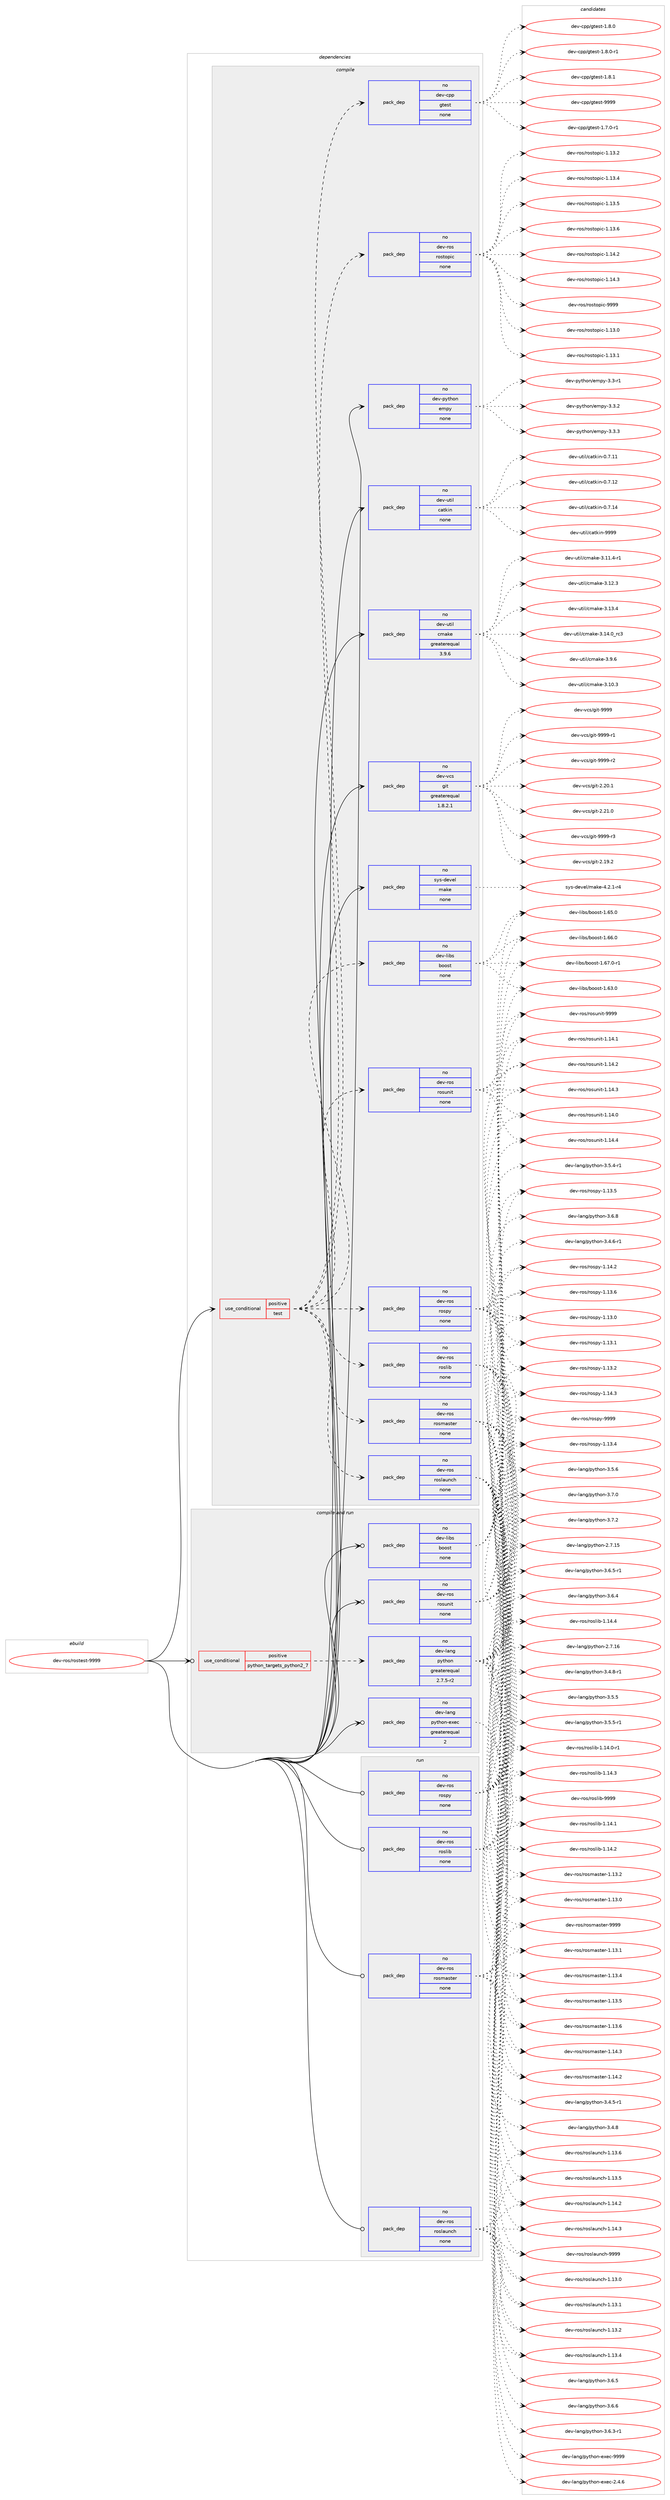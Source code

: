 digraph prolog {

# *************
# Graph options
# *************

newrank=true;
concentrate=true;
compound=true;
graph [rankdir=LR,fontname=Helvetica,fontsize=10,ranksep=1.5];#, ranksep=2.5, nodesep=0.2];
edge  [arrowhead=vee];
node  [fontname=Helvetica,fontsize=10];

# **********
# The ebuild
# **********

subgraph cluster_leftcol {
color=gray;
rank=same;
label=<<i>ebuild</i>>;
id [label="dev-ros/rostest-9999", color=red, width=4, href="../dev-ros/rostest-9999.svg"];
}

# ****************
# The dependencies
# ****************

subgraph cluster_midcol {
color=gray;
label=<<i>dependencies</i>>;
subgraph cluster_compile {
fillcolor="#eeeeee";
style=filled;
label=<<i>compile</i>>;
subgraph cond390385 {
dependency1468389 [label=<<TABLE BORDER="0" CELLBORDER="1" CELLSPACING="0" CELLPADDING="4"><TR><TD ROWSPAN="3" CELLPADDING="10">use_conditional</TD></TR><TR><TD>positive</TD></TR><TR><TD>test</TD></TR></TABLE>>, shape=none, color=red];
subgraph pack1054614 {
dependency1468390 [label=<<TABLE BORDER="0" CELLBORDER="1" CELLSPACING="0" CELLPADDING="4" WIDTH="220"><TR><TD ROWSPAN="6" CELLPADDING="30">pack_dep</TD></TR><TR><TD WIDTH="110">no</TD></TR><TR><TD>dev-ros</TD></TR><TR><TD>rosunit</TD></TR><TR><TD>none</TD></TR><TR><TD></TD></TR></TABLE>>, shape=none, color=blue];
}
dependency1468389:e -> dependency1468390:w [weight=20,style="dashed",arrowhead="vee"];
subgraph pack1054615 {
dependency1468391 [label=<<TABLE BORDER="0" CELLBORDER="1" CELLSPACING="0" CELLPADDING="4" WIDTH="220"><TR><TD ROWSPAN="6" CELLPADDING="30">pack_dep</TD></TR><TR><TD WIDTH="110">no</TD></TR><TR><TD>dev-libs</TD></TR><TR><TD>boost</TD></TR><TR><TD>none</TD></TR><TR><TD></TD></TR></TABLE>>, shape=none, color=blue];
}
dependency1468389:e -> dependency1468391:w [weight=20,style="dashed",arrowhead="vee"];
subgraph pack1054616 {
dependency1468392 [label=<<TABLE BORDER="0" CELLBORDER="1" CELLSPACING="0" CELLPADDING="4" WIDTH="220"><TR><TD ROWSPAN="6" CELLPADDING="30">pack_dep</TD></TR><TR><TD WIDTH="110">no</TD></TR><TR><TD>dev-ros</TD></TR><TR><TD>roslib</TD></TR><TR><TD>none</TD></TR><TR><TD></TD></TR></TABLE>>, shape=none, color=blue];
}
dependency1468389:e -> dependency1468392:w [weight=20,style="dashed",arrowhead="vee"];
subgraph pack1054617 {
dependency1468393 [label=<<TABLE BORDER="0" CELLBORDER="1" CELLSPACING="0" CELLPADDING="4" WIDTH="220"><TR><TD ROWSPAN="6" CELLPADDING="30">pack_dep</TD></TR><TR><TD WIDTH="110">no</TD></TR><TR><TD>dev-ros</TD></TR><TR><TD>rospy</TD></TR><TR><TD>none</TD></TR><TR><TD></TD></TR></TABLE>>, shape=none, color=blue];
}
dependency1468389:e -> dependency1468393:w [weight=20,style="dashed",arrowhead="vee"];
subgraph pack1054618 {
dependency1468394 [label=<<TABLE BORDER="0" CELLBORDER="1" CELLSPACING="0" CELLPADDING="4" WIDTH="220"><TR><TD ROWSPAN="6" CELLPADDING="30">pack_dep</TD></TR><TR><TD WIDTH="110">no</TD></TR><TR><TD>dev-ros</TD></TR><TR><TD>roslaunch</TD></TR><TR><TD>none</TD></TR><TR><TD></TD></TR></TABLE>>, shape=none, color=blue];
}
dependency1468389:e -> dependency1468394:w [weight=20,style="dashed",arrowhead="vee"];
subgraph pack1054619 {
dependency1468395 [label=<<TABLE BORDER="0" CELLBORDER="1" CELLSPACING="0" CELLPADDING="4" WIDTH="220"><TR><TD ROWSPAN="6" CELLPADDING="30">pack_dep</TD></TR><TR><TD WIDTH="110">no</TD></TR><TR><TD>dev-ros</TD></TR><TR><TD>rosmaster</TD></TR><TR><TD>none</TD></TR><TR><TD></TD></TR></TABLE>>, shape=none, color=blue];
}
dependency1468389:e -> dependency1468395:w [weight=20,style="dashed",arrowhead="vee"];
subgraph pack1054620 {
dependency1468396 [label=<<TABLE BORDER="0" CELLBORDER="1" CELLSPACING="0" CELLPADDING="4" WIDTH="220"><TR><TD ROWSPAN="6" CELLPADDING="30">pack_dep</TD></TR><TR><TD WIDTH="110">no</TD></TR><TR><TD>dev-cpp</TD></TR><TR><TD>gtest</TD></TR><TR><TD>none</TD></TR><TR><TD></TD></TR></TABLE>>, shape=none, color=blue];
}
dependency1468389:e -> dependency1468396:w [weight=20,style="dashed",arrowhead="vee"];
subgraph pack1054621 {
dependency1468397 [label=<<TABLE BORDER="0" CELLBORDER="1" CELLSPACING="0" CELLPADDING="4" WIDTH="220"><TR><TD ROWSPAN="6" CELLPADDING="30">pack_dep</TD></TR><TR><TD WIDTH="110">no</TD></TR><TR><TD>dev-ros</TD></TR><TR><TD>rostopic</TD></TR><TR><TD>none</TD></TR><TR><TD></TD></TR></TABLE>>, shape=none, color=blue];
}
dependency1468389:e -> dependency1468397:w [weight=20,style="dashed",arrowhead="vee"];
}
id:e -> dependency1468389:w [weight=20,style="solid",arrowhead="vee"];
subgraph pack1054622 {
dependency1468398 [label=<<TABLE BORDER="0" CELLBORDER="1" CELLSPACING="0" CELLPADDING="4" WIDTH="220"><TR><TD ROWSPAN="6" CELLPADDING="30">pack_dep</TD></TR><TR><TD WIDTH="110">no</TD></TR><TR><TD>dev-python</TD></TR><TR><TD>empy</TD></TR><TR><TD>none</TD></TR><TR><TD></TD></TR></TABLE>>, shape=none, color=blue];
}
id:e -> dependency1468398:w [weight=20,style="solid",arrowhead="vee"];
subgraph pack1054623 {
dependency1468399 [label=<<TABLE BORDER="0" CELLBORDER="1" CELLSPACING="0" CELLPADDING="4" WIDTH="220"><TR><TD ROWSPAN="6" CELLPADDING="30">pack_dep</TD></TR><TR><TD WIDTH="110">no</TD></TR><TR><TD>dev-util</TD></TR><TR><TD>catkin</TD></TR><TR><TD>none</TD></TR><TR><TD></TD></TR></TABLE>>, shape=none, color=blue];
}
id:e -> dependency1468399:w [weight=20,style="solid",arrowhead="vee"];
subgraph pack1054624 {
dependency1468400 [label=<<TABLE BORDER="0" CELLBORDER="1" CELLSPACING="0" CELLPADDING="4" WIDTH="220"><TR><TD ROWSPAN="6" CELLPADDING="30">pack_dep</TD></TR><TR><TD WIDTH="110">no</TD></TR><TR><TD>dev-util</TD></TR><TR><TD>cmake</TD></TR><TR><TD>greaterequal</TD></TR><TR><TD>3.9.6</TD></TR></TABLE>>, shape=none, color=blue];
}
id:e -> dependency1468400:w [weight=20,style="solid",arrowhead="vee"];
subgraph pack1054625 {
dependency1468401 [label=<<TABLE BORDER="0" CELLBORDER="1" CELLSPACING="0" CELLPADDING="4" WIDTH="220"><TR><TD ROWSPAN="6" CELLPADDING="30">pack_dep</TD></TR><TR><TD WIDTH="110">no</TD></TR><TR><TD>dev-vcs</TD></TR><TR><TD>git</TD></TR><TR><TD>greaterequal</TD></TR><TR><TD>1.8.2.1</TD></TR></TABLE>>, shape=none, color=blue];
}
id:e -> dependency1468401:w [weight=20,style="solid",arrowhead="vee"];
subgraph pack1054626 {
dependency1468402 [label=<<TABLE BORDER="0" CELLBORDER="1" CELLSPACING="0" CELLPADDING="4" WIDTH="220"><TR><TD ROWSPAN="6" CELLPADDING="30">pack_dep</TD></TR><TR><TD WIDTH="110">no</TD></TR><TR><TD>sys-devel</TD></TR><TR><TD>make</TD></TR><TR><TD>none</TD></TR><TR><TD></TD></TR></TABLE>>, shape=none, color=blue];
}
id:e -> dependency1468402:w [weight=20,style="solid",arrowhead="vee"];
}
subgraph cluster_compileandrun {
fillcolor="#eeeeee";
style=filled;
label=<<i>compile and run</i>>;
subgraph cond390386 {
dependency1468403 [label=<<TABLE BORDER="0" CELLBORDER="1" CELLSPACING="0" CELLPADDING="4"><TR><TD ROWSPAN="3" CELLPADDING="10">use_conditional</TD></TR><TR><TD>positive</TD></TR><TR><TD>python_targets_python2_7</TD></TR></TABLE>>, shape=none, color=red];
subgraph pack1054627 {
dependency1468404 [label=<<TABLE BORDER="0" CELLBORDER="1" CELLSPACING="0" CELLPADDING="4" WIDTH="220"><TR><TD ROWSPAN="6" CELLPADDING="30">pack_dep</TD></TR><TR><TD WIDTH="110">no</TD></TR><TR><TD>dev-lang</TD></TR><TR><TD>python</TD></TR><TR><TD>greaterequal</TD></TR><TR><TD>2.7.5-r2</TD></TR></TABLE>>, shape=none, color=blue];
}
dependency1468403:e -> dependency1468404:w [weight=20,style="dashed",arrowhead="vee"];
}
id:e -> dependency1468403:w [weight=20,style="solid",arrowhead="odotvee"];
subgraph pack1054628 {
dependency1468405 [label=<<TABLE BORDER="0" CELLBORDER="1" CELLSPACING="0" CELLPADDING="4" WIDTH="220"><TR><TD ROWSPAN="6" CELLPADDING="30">pack_dep</TD></TR><TR><TD WIDTH="110">no</TD></TR><TR><TD>dev-lang</TD></TR><TR><TD>python-exec</TD></TR><TR><TD>greaterequal</TD></TR><TR><TD>2</TD></TR></TABLE>>, shape=none, color=blue];
}
id:e -> dependency1468405:w [weight=20,style="solid",arrowhead="odotvee"];
subgraph pack1054629 {
dependency1468406 [label=<<TABLE BORDER="0" CELLBORDER="1" CELLSPACING="0" CELLPADDING="4" WIDTH="220"><TR><TD ROWSPAN="6" CELLPADDING="30">pack_dep</TD></TR><TR><TD WIDTH="110">no</TD></TR><TR><TD>dev-libs</TD></TR><TR><TD>boost</TD></TR><TR><TD>none</TD></TR><TR><TD></TD></TR></TABLE>>, shape=none, color=blue];
}
id:e -> dependency1468406:w [weight=20,style="solid",arrowhead="odotvee"];
subgraph pack1054630 {
dependency1468407 [label=<<TABLE BORDER="0" CELLBORDER="1" CELLSPACING="0" CELLPADDING="4" WIDTH="220"><TR><TD ROWSPAN="6" CELLPADDING="30">pack_dep</TD></TR><TR><TD WIDTH="110">no</TD></TR><TR><TD>dev-ros</TD></TR><TR><TD>rosunit</TD></TR><TR><TD>none</TD></TR><TR><TD></TD></TR></TABLE>>, shape=none, color=blue];
}
id:e -> dependency1468407:w [weight=20,style="solid",arrowhead="odotvee"];
}
subgraph cluster_run {
fillcolor="#eeeeee";
style=filled;
label=<<i>run</i>>;
subgraph pack1054631 {
dependency1468408 [label=<<TABLE BORDER="0" CELLBORDER="1" CELLSPACING="0" CELLPADDING="4" WIDTH="220"><TR><TD ROWSPAN="6" CELLPADDING="30">pack_dep</TD></TR><TR><TD WIDTH="110">no</TD></TR><TR><TD>dev-ros</TD></TR><TR><TD>roslaunch</TD></TR><TR><TD>none</TD></TR><TR><TD></TD></TR></TABLE>>, shape=none, color=blue];
}
id:e -> dependency1468408:w [weight=20,style="solid",arrowhead="odot"];
subgraph pack1054632 {
dependency1468409 [label=<<TABLE BORDER="0" CELLBORDER="1" CELLSPACING="0" CELLPADDING="4" WIDTH="220"><TR><TD ROWSPAN="6" CELLPADDING="30">pack_dep</TD></TR><TR><TD WIDTH="110">no</TD></TR><TR><TD>dev-ros</TD></TR><TR><TD>roslib</TD></TR><TR><TD>none</TD></TR><TR><TD></TD></TR></TABLE>>, shape=none, color=blue];
}
id:e -> dependency1468409:w [weight=20,style="solid",arrowhead="odot"];
subgraph pack1054633 {
dependency1468410 [label=<<TABLE BORDER="0" CELLBORDER="1" CELLSPACING="0" CELLPADDING="4" WIDTH="220"><TR><TD ROWSPAN="6" CELLPADDING="30">pack_dep</TD></TR><TR><TD WIDTH="110">no</TD></TR><TR><TD>dev-ros</TD></TR><TR><TD>rosmaster</TD></TR><TR><TD>none</TD></TR><TR><TD></TD></TR></TABLE>>, shape=none, color=blue];
}
id:e -> dependency1468410:w [weight=20,style="solid",arrowhead="odot"];
subgraph pack1054634 {
dependency1468411 [label=<<TABLE BORDER="0" CELLBORDER="1" CELLSPACING="0" CELLPADDING="4" WIDTH="220"><TR><TD ROWSPAN="6" CELLPADDING="30">pack_dep</TD></TR><TR><TD WIDTH="110">no</TD></TR><TR><TD>dev-ros</TD></TR><TR><TD>rospy</TD></TR><TR><TD>none</TD></TR><TR><TD></TD></TR></TABLE>>, shape=none, color=blue];
}
id:e -> dependency1468411:w [weight=20,style="solid",arrowhead="odot"];
}
}

# **************
# The candidates
# **************

subgraph cluster_choices {
rank=same;
color=gray;
label=<<i>candidates</i>>;

subgraph choice1054614 {
color=black;
nodesep=1;
choice100101118451141111154711411111511711010511645494649524648 [label="dev-ros/rosunit-1.14.0", color=red, width=4,href="../dev-ros/rosunit-1.14.0.svg"];
choice100101118451141111154711411111511711010511645494649524649 [label="dev-ros/rosunit-1.14.1", color=red, width=4,href="../dev-ros/rosunit-1.14.1.svg"];
choice100101118451141111154711411111511711010511645494649524650 [label="dev-ros/rosunit-1.14.2", color=red, width=4,href="../dev-ros/rosunit-1.14.2.svg"];
choice100101118451141111154711411111511711010511645494649524651 [label="dev-ros/rosunit-1.14.3", color=red, width=4,href="../dev-ros/rosunit-1.14.3.svg"];
choice100101118451141111154711411111511711010511645494649524652 [label="dev-ros/rosunit-1.14.4", color=red, width=4,href="../dev-ros/rosunit-1.14.4.svg"];
choice10010111845114111115471141111151171101051164557575757 [label="dev-ros/rosunit-9999", color=red, width=4,href="../dev-ros/rosunit-9999.svg"];
dependency1468390:e -> choice100101118451141111154711411111511711010511645494649524648:w [style=dotted,weight="100"];
dependency1468390:e -> choice100101118451141111154711411111511711010511645494649524649:w [style=dotted,weight="100"];
dependency1468390:e -> choice100101118451141111154711411111511711010511645494649524650:w [style=dotted,weight="100"];
dependency1468390:e -> choice100101118451141111154711411111511711010511645494649524651:w [style=dotted,weight="100"];
dependency1468390:e -> choice100101118451141111154711411111511711010511645494649524652:w [style=dotted,weight="100"];
dependency1468390:e -> choice10010111845114111115471141111151171101051164557575757:w [style=dotted,weight="100"];
}
subgraph choice1054615 {
color=black;
nodesep=1;
choice1001011184510810598115479811111111511645494654514648 [label="dev-libs/boost-1.63.0", color=red, width=4,href="../dev-libs/boost-1.63.0.svg"];
choice1001011184510810598115479811111111511645494654534648 [label="dev-libs/boost-1.65.0", color=red, width=4,href="../dev-libs/boost-1.65.0.svg"];
choice1001011184510810598115479811111111511645494654544648 [label="dev-libs/boost-1.66.0", color=red, width=4,href="../dev-libs/boost-1.66.0.svg"];
choice10010111845108105981154798111111115116454946545546484511449 [label="dev-libs/boost-1.67.0-r1", color=red, width=4,href="../dev-libs/boost-1.67.0-r1.svg"];
dependency1468391:e -> choice1001011184510810598115479811111111511645494654514648:w [style=dotted,weight="100"];
dependency1468391:e -> choice1001011184510810598115479811111111511645494654534648:w [style=dotted,weight="100"];
dependency1468391:e -> choice1001011184510810598115479811111111511645494654544648:w [style=dotted,weight="100"];
dependency1468391:e -> choice10010111845108105981154798111111115116454946545546484511449:w [style=dotted,weight="100"];
}
subgraph choice1054616 {
color=black;
nodesep=1;
choice100101118451141111154711411111510810598454946495246484511449 [label="dev-ros/roslib-1.14.0-r1", color=red, width=4,href="../dev-ros/roslib-1.14.0-r1.svg"];
choice10010111845114111115471141111151081059845494649524649 [label="dev-ros/roslib-1.14.1", color=red, width=4,href="../dev-ros/roslib-1.14.1.svg"];
choice10010111845114111115471141111151081059845494649524650 [label="dev-ros/roslib-1.14.2", color=red, width=4,href="../dev-ros/roslib-1.14.2.svg"];
choice10010111845114111115471141111151081059845494649524651 [label="dev-ros/roslib-1.14.3", color=red, width=4,href="../dev-ros/roslib-1.14.3.svg"];
choice10010111845114111115471141111151081059845494649524652 [label="dev-ros/roslib-1.14.4", color=red, width=4,href="../dev-ros/roslib-1.14.4.svg"];
choice1001011184511411111547114111115108105984557575757 [label="dev-ros/roslib-9999", color=red, width=4,href="../dev-ros/roslib-9999.svg"];
dependency1468392:e -> choice100101118451141111154711411111510810598454946495246484511449:w [style=dotted,weight="100"];
dependency1468392:e -> choice10010111845114111115471141111151081059845494649524649:w [style=dotted,weight="100"];
dependency1468392:e -> choice10010111845114111115471141111151081059845494649524650:w [style=dotted,weight="100"];
dependency1468392:e -> choice10010111845114111115471141111151081059845494649524651:w [style=dotted,weight="100"];
dependency1468392:e -> choice10010111845114111115471141111151081059845494649524652:w [style=dotted,weight="100"];
dependency1468392:e -> choice1001011184511411111547114111115108105984557575757:w [style=dotted,weight="100"];
}
subgraph choice1054617 {
color=black;
nodesep=1;
choice100101118451141111154711411111511212145494649514648 [label="dev-ros/rospy-1.13.0", color=red, width=4,href="../dev-ros/rospy-1.13.0.svg"];
choice100101118451141111154711411111511212145494649514649 [label="dev-ros/rospy-1.13.1", color=red, width=4,href="../dev-ros/rospy-1.13.1.svg"];
choice100101118451141111154711411111511212145494649514650 [label="dev-ros/rospy-1.13.2", color=red, width=4,href="../dev-ros/rospy-1.13.2.svg"];
choice100101118451141111154711411111511212145494649514652 [label="dev-ros/rospy-1.13.4", color=red, width=4,href="../dev-ros/rospy-1.13.4.svg"];
choice100101118451141111154711411111511212145494649514653 [label="dev-ros/rospy-1.13.5", color=red, width=4,href="../dev-ros/rospy-1.13.5.svg"];
choice100101118451141111154711411111511212145494649514654 [label="dev-ros/rospy-1.13.6", color=red, width=4,href="../dev-ros/rospy-1.13.6.svg"];
choice100101118451141111154711411111511212145494649524650 [label="dev-ros/rospy-1.14.2", color=red, width=4,href="../dev-ros/rospy-1.14.2.svg"];
choice100101118451141111154711411111511212145494649524651 [label="dev-ros/rospy-1.14.3", color=red, width=4,href="../dev-ros/rospy-1.14.3.svg"];
choice10010111845114111115471141111151121214557575757 [label="dev-ros/rospy-9999", color=red, width=4,href="../dev-ros/rospy-9999.svg"];
dependency1468393:e -> choice100101118451141111154711411111511212145494649514648:w [style=dotted,weight="100"];
dependency1468393:e -> choice100101118451141111154711411111511212145494649514649:w [style=dotted,weight="100"];
dependency1468393:e -> choice100101118451141111154711411111511212145494649514650:w [style=dotted,weight="100"];
dependency1468393:e -> choice100101118451141111154711411111511212145494649514652:w [style=dotted,weight="100"];
dependency1468393:e -> choice100101118451141111154711411111511212145494649514653:w [style=dotted,weight="100"];
dependency1468393:e -> choice100101118451141111154711411111511212145494649514654:w [style=dotted,weight="100"];
dependency1468393:e -> choice100101118451141111154711411111511212145494649524650:w [style=dotted,weight="100"];
dependency1468393:e -> choice100101118451141111154711411111511212145494649524651:w [style=dotted,weight="100"];
dependency1468393:e -> choice10010111845114111115471141111151121214557575757:w [style=dotted,weight="100"];
}
subgraph choice1054618 {
color=black;
nodesep=1;
choice1001011184511411111547114111115108971171109910445494649514648 [label="dev-ros/roslaunch-1.13.0", color=red, width=4,href="../dev-ros/roslaunch-1.13.0.svg"];
choice1001011184511411111547114111115108971171109910445494649514649 [label="dev-ros/roslaunch-1.13.1", color=red, width=4,href="../dev-ros/roslaunch-1.13.1.svg"];
choice1001011184511411111547114111115108971171109910445494649514650 [label="dev-ros/roslaunch-1.13.2", color=red, width=4,href="../dev-ros/roslaunch-1.13.2.svg"];
choice1001011184511411111547114111115108971171109910445494649514652 [label="dev-ros/roslaunch-1.13.4", color=red, width=4,href="../dev-ros/roslaunch-1.13.4.svg"];
choice1001011184511411111547114111115108971171109910445494649514653 [label="dev-ros/roslaunch-1.13.5", color=red, width=4,href="../dev-ros/roslaunch-1.13.5.svg"];
choice1001011184511411111547114111115108971171109910445494649514654 [label="dev-ros/roslaunch-1.13.6", color=red, width=4,href="../dev-ros/roslaunch-1.13.6.svg"];
choice1001011184511411111547114111115108971171109910445494649524650 [label="dev-ros/roslaunch-1.14.2", color=red, width=4,href="../dev-ros/roslaunch-1.14.2.svg"];
choice1001011184511411111547114111115108971171109910445494649524651 [label="dev-ros/roslaunch-1.14.3", color=red, width=4,href="../dev-ros/roslaunch-1.14.3.svg"];
choice100101118451141111154711411111510897117110991044557575757 [label="dev-ros/roslaunch-9999", color=red, width=4,href="../dev-ros/roslaunch-9999.svg"];
dependency1468394:e -> choice1001011184511411111547114111115108971171109910445494649514648:w [style=dotted,weight="100"];
dependency1468394:e -> choice1001011184511411111547114111115108971171109910445494649514649:w [style=dotted,weight="100"];
dependency1468394:e -> choice1001011184511411111547114111115108971171109910445494649514650:w [style=dotted,weight="100"];
dependency1468394:e -> choice1001011184511411111547114111115108971171109910445494649514652:w [style=dotted,weight="100"];
dependency1468394:e -> choice1001011184511411111547114111115108971171109910445494649514653:w [style=dotted,weight="100"];
dependency1468394:e -> choice1001011184511411111547114111115108971171109910445494649514654:w [style=dotted,weight="100"];
dependency1468394:e -> choice1001011184511411111547114111115108971171109910445494649524650:w [style=dotted,weight="100"];
dependency1468394:e -> choice1001011184511411111547114111115108971171109910445494649524651:w [style=dotted,weight="100"];
dependency1468394:e -> choice100101118451141111154711411111510897117110991044557575757:w [style=dotted,weight="100"];
}
subgraph choice1054619 {
color=black;
nodesep=1;
choice10010111845114111115471141111151099711511610111445494649514648 [label="dev-ros/rosmaster-1.13.0", color=red, width=4,href="../dev-ros/rosmaster-1.13.0.svg"];
choice10010111845114111115471141111151099711511610111445494649514649 [label="dev-ros/rosmaster-1.13.1", color=red, width=4,href="../dev-ros/rosmaster-1.13.1.svg"];
choice10010111845114111115471141111151099711511610111445494649514650 [label="dev-ros/rosmaster-1.13.2", color=red, width=4,href="../dev-ros/rosmaster-1.13.2.svg"];
choice10010111845114111115471141111151099711511610111445494649514652 [label="dev-ros/rosmaster-1.13.4", color=red, width=4,href="../dev-ros/rosmaster-1.13.4.svg"];
choice10010111845114111115471141111151099711511610111445494649514653 [label="dev-ros/rosmaster-1.13.5", color=red, width=4,href="../dev-ros/rosmaster-1.13.5.svg"];
choice10010111845114111115471141111151099711511610111445494649514654 [label="dev-ros/rosmaster-1.13.6", color=red, width=4,href="../dev-ros/rosmaster-1.13.6.svg"];
choice10010111845114111115471141111151099711511610111445494649524650 [label="dev-ros/rosmaster-1.14.2", color=red, width=4,href="../dev-ros/rosmaster-1.14.2.svg"];
choice10010111845114111115471141111151099711511610111445494649524651 [label="dev-ros/rosmaster-1.14.3", color=red, width=4,href="../dev-ros/rosmaster-1.14.3.svg"];
choice1001011184511411111547114111115109971151161011144557575757 [label="dev-ros/rosmaster-9999", color=red, width=4,href="../dev-ros/rosmaster-9999.svg"];
dependency1468395:e -> choice10010111845114111115471141111151099711511610111445494649514648:w [style=dotted,weight="100"];
dependency1468395:e -> choice10010111845114111115471141111151099711511610111445494649514649:w [style=dotted,weight="100"];
dependency1468395:e -> choice10010111845114111115471141111151099711511610111445494649514650:w [style=dotted,weight="100"];
dependency1468395:e -> choice10010111845114111115471141111151099711511610111445494649514652:w [style=dotted,weight="100"];
dependency1468395:e -> choice10010111845114111115471141111151099711511610111445494649514653:w [style=dotted,weight="100"];
dependency1468395:e -> choice10010111845114111115471141111151099711511610111445494649514654:w [style=dotted,weight="100"];
dependency1468395:e -> choice10010111845114111115471141111151099711511610111445494649524650:w [style=dotted,weight="100"];
dependency1468395:e -> choice10010111845114111115471141111151099711511610111445494649524651:w [style=dotted,weight="100"];
dependency1468395:e -> choice1001011184511411111547114111115109971151161011144557575757:w [style=dotted,weight="100"];
}
subgraph choice1054620 {
color=black;
nodesep=1;
choice1001011184599112112471031161011151164549465546484511449 [label="dev-cpp/gtest-1.7.0-r1", color=red, width=4,href="../dev-cpp/gtest-1.7.0-r1.svg"];
choice100101118459911211247103116101115116454946564648 [label="dev-cpp/gtest-1.8.0", color=red, width=4,href="../dev-cpp/gtest-1.8.0.svg"];
choice1001011184599112112471031161011151164549465646484511449 [label="dev-cpp/gtest-1.8.0-r1", color=red, width=4,href="../dev-cpp/gtest-1.8.0-r1.svg"];
choice100101118459911211247103116101115116454946564649 [label="dev-cpp/gtest-1.8.1", color=red, width=4,href="../dev-cpp/gtest-1.8.1.svg"];
choice1001011184599112112471031161011151164557575757 [label="dev-cpp/gtest-9999", color=red, width=4,href="../dev-cpp/gtest-9999.svg"];
dependency1468396:e -> choice1001011184599112112471031161011151164549465546484511449:w [style=dotted,weight="100"];
dependency1468396:e -> choice100101118459911211247103116101115116454946564648:w [style=dotted,weight="100"];
dependency1468396:e -> choice1001011184599112112471031161011151164549465646484511449:w [style=dotted,weight="100"];
dependency1468396:e -> choice100101118459911211247103116101115116454946564649:w [style=dotted,weight="100"];
dependency1468396:e -> choice1001011184599112112471031161011151164557575757:w [style=dotted,weight="100"];
}
subgraph choice1054621 {
color=black;
nodesep=1;
choice10010111845114111115471141111151161111121059945494649514648 [label="dev-ros/rostopic-1.13.0", color=red, width=4,href="../dev-ros/rostopic-1.13.0.svg"];
choice10010111845114111115471141111151161111121059945494649514649 [label="dev-ros/rostopic-1.13.1", color=red, width=4,href="../dev-ros/rostopic-1.13.1.svg"];
choice10010111845114111115471141111151161111121059945494649514650 [label="dev-ros/rostopic-1.13.2", color=red, width=4,href="../dev-ros/rostopic-1.13.2.svg"];
choice10010111845114111115471141111151161111121059945494649514652 [label="dev-ros/rostopic-1.13.4", color=red, width=4,href="../dev-ros/rostopic-1.13.4.svg"];
choice10010111845114111115471141111151161111121059945494649514653 [label="dev-ros/rostopic-1.13.5", color=red, width=4,href="../dev-ros/rostopic-1.13.5.svg"];
choice10010111845114111115471141111151161111121059945494649514654 [label="dev-ros/rostopic-1.13.6", color=red, width=4,href="../dev-ros/rostopic-1.13.6.svg"];
choice10010111845114111115471141111151161111121059945494649524650 [label="dev-ros/rostopic-1.14.2", color=red, width=4,href="../dev-ros/rostopic-1.14.2.svg"];
choice10010111845114111115471141111151161111121059945494649524651 [label="dev-ros/rostopic-1.14.3", color=red, width=4,href="../dev-ros/rostopic-1.14.3.svg"];
choice1001011184511411111547114111115116111112105994557575757 [label="dev-ros/rostopic-9999", color=red, width=4,href="../dev-ros/rostopic-9999.svg"];
dependency1468397:e -> choice10010111845114111115471141111151161111121059945494649514648:w [style=dotted,weight="100"];
dependency1468397:e -> choice10010111845114111115471141111151161111121059945494649514649:w [style=dotted,weight="100"];
dependency1468397:e -> choice10010111845114111115471141111151161111121059945494649514650:w [style=dotted,weight="100"];
dependency1468397:e -> choice10010111845114111115471141111151161111121059945494649514652:w [style=dotted,weight="100"];
dependency1468397:e -> choice10010111845114111115471141111151161111121059945494649514653:w [style=dotted,weight="100"];
dependency1468397:e -> choice10010111845114111115471141111151161111121059945494649514654:w [style=dotted,weight="100"];
dependency1468397:e -> choice10010111845114111115471141111151161111121059945494649524650:w [style=dotted,weight="100"];
dependency1468397:e -> choice10010111845114111115471141111151161111121059945494649524651:w [style=dotted,weight="100"];
dependency1468397:e -> choice1001011184511411111547114111115116111112105994557575757:w [style=dotted,weight="100"];
}
subgraph choice1054622 {
color=black;
nodesep=1;
choice1001011184511212111610411111047101109112121455146514511449 [label="dev-python/empy-3.3-r1", color=red, width=4,href="../dev-python/empy-3.3-r1.svg"];
choice1001011184511212111610411111047101109112121455146514650 [label="dev-python/empy-3.3.2", color=red, width=4,href="../dev-python/empy-3.3.2.svg"];
choice1001011184511212111610411111047101109112121455146514651 [label="dev-python/empy-3.3.3", color=red, width=4,href="../dev-python/empy-3.3.3.svg"];
dependency1468398:e -> choice1001011184511212111610411111047101109112121455146514511449:w [style=dotted,weight="100"];
dependency1468398:e -> choice1001011184511212111610411111047101109112121455146514650:w [style=dotted,weight="100"];
dependency1468398:e -> choice1001011184511212111610411111047101109112121455146514651:w [style=dotted,weight="100"];
}
subgraph choice1054623 {
color=black;
nodesep=1;
choice1001011184511711610510847999711610710511045484655464949 [label="dev-util/catkin-0.7.11", color=red, width=4,href="../dev-util/catkin-0.7.11.svg"];
choice1001011184511711610510847999711610710511045484655464950 [label="dev-util/catkin-0.7.12", color=red, width=4,href="../dev-util/catkin-0.7.12.svg"];
choice1001011184511711610510847999711610710511045484655464952 [label="dev-util/catkin-0.7.14", color=red, width=4,href="../dev-util/catkin-0.7.14.svg"];
choice100101118451171161051084799971161071051104557575757 [label="dev-util/catkin-9999", color=red, width=4,href="../dev-util/catkin-9999.svg"];
dependency1468399:e -> choice1001011184511711610510847999711610710511045484655464949:w [style=dotted,weight="100"];
dependency1468399:e -> choice1001011184511711610510847999711610710511045484655464950:w [style=dotted,weight="100"];
dependency1468399:e -> choice1001011184511711610510847999711610710511045484655464952:w [style=dotted,weight="100"];
dependency1468399:e -> choice100101118451171161051084799971161071051104557575757:w [style=dotted,weight="100"];
}
subgraph choice1054624 {
color=black;
nodesep=1;
choice1001011184511711610510847991099710710145514649484651 [label="dev-util/cmake-3.10.3", color=red, width=4,href="../dev-util/cmake-3.10.3.svg"];
choice10010111845117116105108479910997107101455146494946524511449 [label="dev-util/cmake-3.11.4-r1", color=red, width=4,href="../dev-util/cmake-3.11.4-r1.svg"];
choice1001011184511711610510847991099710710145514649504651 [label="dev-util/cmake-3.12.3", color=red, width=4,href="../dev-util/cmake-3.12.3.svg"];
choice1001011184511711610510847991099710710145514649514652 [label="dev-util/cmake-3.13.4", color=red, width=4,href="../dev-util/cmake-3.13.4.svg"];
choice1001011184511711610510847991099710710145514649524648951149951 [label="dev-util/cmake-3.14.0_rc3", color=red, width=4,href="../dev-util/cmake-3.14.0_rc3.svg"];
choice10010111845117116105108479910997107101455146574654 [label="dev-util/cmake-3.9.6", color=red, width=4,href="../dev-util/cmake-3.9.6.svg"];
dependency1468400:e -> choice1001011184511711610510847991099710710145514649484651:w [style=dotted,weight="100"];
dependency1468400:e -> choice10010111845117116105108479910997107101455146494946524511449:w [style=dotted,weight="100"];
dependency1468400:e -> choice1001011184511711610510847991099710710145514649504651:w [style=dotted,weight="100"];
dependency1468400:e -> choice1001011184511711610510847991099710710145514649514652:w [style=dotted,weight="100"];
dependency1468400:e -> choice1001011184511711610510847991099710710145514649524648951149951:w [style=dotted,weight="100"];
dependency1468400:e -> choice10010111845117116105108479910997107101455146574654:w [style=dotted,weight="100"];
}
subgraph choice1054625 {
color=black;
nodesep=1;
choice10010111845118991154710310511645504649574650 [label="dev-vcs/git-2.19.2", color=red, width=4,href="../dev-vcs/git-2.19.2.svg"];
choice10010111845118991154710310511645504650484649 [label="dev-vcs/git-2.20.1", color=red, width=4,href="../dev-vcs/git-2.20.1.svg"];
choice10010111845118991154710310511645504650494648 [label="dev-vcs/git-2.21.0", color=red, width=4,href="../dev-vcs/git-2.21.0.svg"];
choice1001011184511899115471031051164557575757 [label="dev-vcs/git-9999", color=red, width=4,href="../dev-vcs/git-9999.svg"];
choice10010111845118991154710310511645575757574511449 [label="dev-vcs/git-9999-r1", color=red, width=4,href="../dev-vcs/git-9999-r1.svg"];
choice10010111845118991154710310511645575757574511450 [label="dev-vcs/git-9999-r2", color=red, width=4,href="../dev-vcs/git-9999-r2.svg"];
choice10010111845118991154710310511645575757574511451 [label="dev-vcs/git-9999-r3", color=red, width=4,href="../dev-vcs/git-9999-r3.svg"];
dependency1468401:e -> choice10010111845118991154710310511645504649574650:w [style=dotted,weight="100"];
dependency1468401:e -> choice10010111845118991154710310511645504650484649:w [style=dotted,weight="100"];
dependency1468401:e -> choice10010111845118991154710310511645504650494648:w [style=dotted,weight="100"];
dependency1468401:e -> choice1001011184511899115471031051164557575757:w [style=dotted,weight="100"];
dependency1468401:e -> choice10010111845118991154710310511645575757574511449:w [style=dotted,weight="100"];
dependency1468401:e -> choice10010111845118991154710310511645575757574511450:w [style=dotted,weight="100"];
dependency1468401:e -> choice10010111845118991154710310511645575757574511451:w [style=dotted,weight="100"];
}
subgraph choice1054626 {
color=black;
nodesep=1;
choice1151211154510010111810110847109971071014552465046494511452 [label="sys-devel/make-4.2.1-r4", color=red, width=4,href="../sys-devel/make-4.2.1-r4.svg"];
dependency1468402:e -> choice1151211154510010111810110847109971071014552465046494511452:w [style=dotted,weight="100"];
}
subgraph choice1054627 {
color=black;
nodesep=1;
choice10010111845108971101034711212111610411111045504655464953 [label="dev-lang/python-2.7.15", color=red, width=4,href="../dev-lang/python-2.7.15.svg"];
choice10010111845108971101034711212111610411111045504655464954 [label="dev-lang/python-2.7.16", color=red, width=4,href="../dev-lang/python-2.7.16.svg"];
choice1001011184510897110103471121211161041111104551465246534511449 [label="dev-lang/python-3.4.5-r1", color=red, width=4,href="../dev-lang/python-3.4.5-r1.svg"];
choice1001011184510897110103471121211161041111104551465246544511449 [label="dev-lang/python-3.4.6-r1", color=red, width=4,href="../dev-lang/python-3.4.6-r1.svg"];
choice100101118451089711010347112121116104111110455146524656 [label="dev-lang/python-3.4.8", color=red, width=4,href="../dev-lang/python-3.4.8.svg"];
choice1001011184510897110103471121211161041111104551465246564511449 [label="dev-lang/python-3.4.8-r1", color=red, width=4,href="../dev-lang/python-3.4.8-r1.svg"];
choice1001011184510897110103471121211161041111104551465346524511449 [label="dev-lang/python-3.5.4-r1", color=red, width=4,href="../dev-lang/python-3.5.4-r1.svg"];
choice100101118451089711010347112121116104111110455146534653 [label="dev-lang/python-3.5.5", color=red, width=4,href="../dev-lang/python-3.5.5.svg"];
choice1001011184510897110103471121211161041111104551465346534511449 [label="dev-lang/python-3.5.5-r1", color=red, width=4,href="../dev-lang/python-3.5.5-r1.svg"];
choice100101118451089711010347112121116104111110455146534654 [label="dev-lang/python-3.5.6", color=red, width=4,href="../dev-lang/python-3.5.6.svg"];
choice1001011184510897110103471121211161041111104551465446514511449 [label="dev-lang/python-3.6.3-r1", color=red, width=4,href="../dev-lang/python-3.6.3-r1.svg"];
choice100101118451089711010347112121116104111110455146544652 [label="dev-lang/python-3.6.4", color=red, width=4,href="../dev-lang/python-3.6.4.svg"];
choice100101118451089711010347112121116104111110455146544653 [label="dev-lang/python-3.6.5", color=red, width=4,href="../dev-lang/python-3.6.5.svg"];
choice1001011184510897110103471121211161041111104551465446534511449 [label="dev-lang/python-3.6.5-r1", color=red, width=4,href="../dev-lang/python-3.6.5-r1.svg"];
choice100101118451089711010347112121116104111110455146544654 [label="dev-lang/python-3.6.6", color=red, width=4,href="../dev-lang/python-3.6.6.svg"];
choice100101118451089711010347112121116104111110455146544656 [label="dev-lang/python-3.6.8", color=red, width=4,href="../dev-lang/python-3.6.8.svg"];
choice100101118451089711010347112121116104111110455146554648 [label="dev-lang/python-3.7.0", color=red, width=4,href="../dev-lang/python-3.7.0.svg"];
choice100101118451089711010347112121116104111110455146554650 [label="dev-lang/python-3.7.2", color=red, width=4,href="../dev-lang/python-3.7.2.svg"];
dependency1468404:e -> choice10010111845108971101034711212111610411111045504655464953:w [style=dotted,weight="100"];
dependency1468404:e -> choice10010111845108971101034711212111610411111045504655464954:w [style=dotted,weight="100"];
dependency1468404:e -> choice1001011184510897110103471121211161041111104551465246534511449:w [style=dotted,weight="100"];
dependency1468404:e -> choice1001011184510897110103471121211161041111104551465246544511449:w [style=dotted,weight="100"];
dependency1468404:e -> choice100101118451089711010347112121116104111110455146524656:w [style=dotted,weight="100"];
dependency1468404:e -> choice1001011184510897110103471121211161041111104551465246564511449:w [style=dotted,weight="100"];
dependency1468404:e -> choice1001011184510897110103471121211161041111104551465346524511449:w [style=dotted,weight="100"];
dependency1468404:e -> choice100101118451089711010347112121116104111110455146534653:w [style=dotted,weight="100"];
dependency1468404:e -> choice1001011184510897110103471121211161041111104551465346534511449:w [style=dotted,weight="100"];
dependency1468404:e -> choice100101118451089711010347112121116104111110455146534654:w [style=dotted,weight="100"];
dependency1468404:e -> choice1001011184510897110103471121211161041111104551465446514511449:w [style=dotted,weight="100"];
dependency1468404:e -> choice100101118451089711010347112121116104111110455146544652:w [style=dotted,weight="100"];
dependency1468404:e -> choice100101118451089711010347112121116104111110455146544653:w [style=dotted,weight="100"];
dependency1468404:e -> choice1001011184510897110103471121211161041111104551465446534511449:w [style=dotted,weight="100"];
dependency1468404:e -> choice100101118451089711010347112121116104111110455146544654:w [style=dotted,weight="100"];
dependency1468404:e -> choice100101118451089711010347112121116104111110455146544656:w [style=dotted,weight="100"];
dependency1468404:e -> choice100101118451089711010347112121116104111110455146554648:w [style=dotted,weight="100"];
dependency1468404:e -> choice100101118451089711010347112121116104111110455146554650:w [style=dotted,weight="100"];
}
subgraph choice1054628 {
color=black;
nodesep=1;
choice1001011184510897110103471121211161041111104510112010199455046524654 [label="dev-lang/python-exec-2.4.6", color=red, width=4,href="../dev-lang/python-exec-2.4.6.svg"];
choice10010111845108971101034711212111610411111045101120101994557575757 [label="dev-lang/python-exec-9999", color=red, width=4,href="../dev-lang/python-exec-9999.svg"];
dependency1468405:e -> choice1001011184510897110103471121211161041111104510112010199455046524654:w [style=dotted,weight="100"];
dependency1468405:e -> choice10010111845108971101034711212111610411111045101120101994557575757:w [style=dotted,weight="100"];
}
subgraph choice1054629 {
color=black;
nodesep=1;
choice1001011184510810598115479811111111511645494654514648 [label="dev-libs/boost-1.63.0", color=red, width=4,href="../dev-libs/boost-1.63.0.svg"];
choice1001011184510810598115479811111111511645494654534648 [label="dev-libs/boost-1.65.0", color=red, width=4,href="../dev-libs/boost-1.65.0.svg"];
choice1001011184510810598115479811111111511645494654544648 [label="dev-libs/boost-1.66.0", color=red, width=4,href="../dev-libs/boost-1.66.0.svg"];
choice10010111845108105981154798111111115116454946545546484511449 [label="dev-libs/boost-1.67.0-r1", color=red, width=4,href="../dev-libs/boost-1.67.0-r1.svg"];
dependency1468406:e -> choice1001011184510810598115479811111111511645494654514648:w [style=dotted,weight="100"];
dependency1468406:e -> choice1001011184510810598115479811111111511645494654534648:w [style=dotted,weight="100"];
dependency1468406:e -> choice1001011184510810598115479811111111511645494654544648:w [style=dotted,weight="100"];
dependency1468406:e -> choice10010111845108105981154798111111115116454946545546484511449:w [style=dotted,weight="100"];
}
subgraph choice1054630 {
color=black;
nodesep=1;
choice100101118451141111154711411111511711010511645494649524648 [label="dev-ros/rosunit-1.14.0", color=red, width=4,href="../dev-ros/rosunit-1.14.0.svg"];
choice100101118451141111154711411111511711010511645494649524649 [label="dev-ros/rosunit-1.14.1", color=red, width=4,href="../dev-ros/rosunit-1.14.1.svg"];
choice100101118451141111154711411111511711010511645494649524650 [label="dev-ros/rosunit-1.14.2", color=red, width=4,href="../dev-ros/rosunit-1.14.2.svg"];
choice100101118451141111154711411111511711010511645494649524651 [label="dev-ros/rosunit-1.14.3", color=red, width=4,href="../dev-ros/rosunit-1.14.3.svg"];
choice100101118451141111154711411111511711010511645494649524652 [label="dev-ros/rosunit-1.14.4", color=red, width=4,href="../dev-ros/rosunit-1.14.4.svg"];
choice10010111845114111115471141111151171101051164557575757 [label="dev-ros/rosunit-9999", color=red, width=4,href="../dev-ros/rosunit-9999.svg"];
dependency1468407:e -> choice100101118451141111154711411111511711010511645494649524648:w [style=dotted,weight="100"];
dependency1468407:e -> choice100101118451141111154711411111511711010511645494649524649:w [style=dotted,weight="100"];
dependency1468407:e -> choice100101118451141111154711411111511711010511645494649524650:w [style=dotted,weight="100"];
dependency1468407:e -> choice100101118451141111154711411111511711010511645494649524651:w [style=dotted,weight="100"];
dependency1468407:e -> choice100101118451141111154711411111511711010511645494649524652:w [style=dotted,weight="100"];
dependency1468407:e -> choice10010111845114111115471141111151171101051164557575757:w [style=dotted,weight="100"];
}
subgraph choice1054631 {
color=black;
nodesep=1;
choice1001011184511411111547114111115108971171109910445494649514648 [label="dev-ros/roslaunch-1.13.0", color=red, width=4,href="../dev-ros/roslaunch-1.13.0.svg"];
choice1001011184511411111547114111115108971171109910445494649514649 [label="dev-ros/roslaunch-1.13.1", color=red, width=4,href="../dev-ros/roslaunch-1.13.1.svg"];
choice1001011184511411111547114111115108971171109910445494649514650 [label="dev-ros/roslaunch-1.13.2", color=red, width=4,href="../dev-ros/roslaunch-1.13.2.svg"];
choice1001011184511411111547114111115108971171109910445494649514652 [label="dev-ros/roslaunch-1.13.4", color=red, width=4,href="../dev-ros/roslaunch-1.13.4.svg"];
choice1001011184511411111547114111115108971171109910445494649514653 [label="dev-ros/roslaunch-1.13.5", color=red, width=4,href="../dev-ros/roslaunch-1.13.5.svg"];
choice1001011184511411111547114111115108971171109910445494649514654 [label="dev-ros/roslaunch-1.13.6", color=red, width=4,href="../dev-ros/roslaunch-1.13.6.svg"];
choice1001011184511411111547114111115108971171109910445494649524650 [label="dev-ros/roslaunch-1.14.2", color=red, width=4,href="../dev-ros/roslaunch-1.14.2.svg"];
choice1001011184511411111547114111115108971171109910445494649524651 [label="dev-ros/roslaunch-1.14.3", color=red, width=4,href="../dev-ros/roslaunch-1.14.3.svg"];
choice100101118451141111154711411111510897117110991044557575757 [label="dev-ros/roslaunch-9999", color=red, width=4,href="../dev-ros/roslaunch-9999.svg"];
dependency1468408:e -> choice1001011184511411111547114111115108971171109910445494649514648:w [style=dotted,weight="100"];
dependency1468408:e -> choice1001011184511411111547114111115108971171109910445494649514649:w [style=dotted,weight="100"];
dependency1468408:e -> choice1001011184511411111547114111115108971171109910445494649514650:w [style=dotted,weight="100"];
dependency1468408:e -> choice1001011184511411111547114111115108971171109910445494649514652:w [style=dotted,weight="100"];
dependency1468408:e -> choice1001011184511411111547114111115108971171109910445494649514653:w [style=dotted,weight="100"];
dependency1468408:e -> choice1001011184511411111547114111115108971171109910445494649514654:w [style=dotted,weight="100"];
dependency1468408:e -> choice1001011184511411111547114111115108971171109910445494649524650:w [style=dotted,weight="100"];
dependency1468408:e -> choice1001011184511411111547114111115108971171109910445494649524651:w [style=dotted,weight="100"];
dependency1468408:e -> choice100101118451141111154711411111510897117110991044557575757:w [style=dotted,weight="100"];
}
subgraph choice1054632 {
color=black;
nodesep=1;
choice100101118451141111154711411111510810598454946495246484511449 [label="dev-ros/roslib-1.14.0-r1", color=red, width=4,href="../dev-ros/roslib-1.14.0-r1.svg"];
choice10010111845114111115471141111151081059845494649524649 [label="dev-ros/roslib-1.14.1", color=red, width=4,href="../dev-ros/roslib-1.14.1.svg"];
choice10010111845114111115471141111151081059845494649524650 [label="dev-ros/roslib-1.14.2", color=red, width=4,href="../dev-ros/roslib-1.14.2.svg"];
choice10010111845114111115471141111151081059845494649524651 [label="dev-ros/roslib-1.14.3", color=red, width=4,href="../dev-ros/roslib-1.14.3.svg"];
choice10010111845114111115471141111151081059845494649524652 [label="dev-ros/roslib-1.14.4", color=red, width=4,href="../dev-ros/roslib-1.14.4.svg"];
choice1001011184511411111547114111115108105984557575757 [label="dev-ros/roslib-9999", color=red, width=4,href="../dev-ros/roslib-9999.svg"];
dependency1468409:e -> choice100101118451141111154711411111510810598454946495246484511449:w [style=dotted,weight="100"];
dependency1468409:e -> choice10010111845114111115471141111151081059845494649524649:w [style=dotted,weight="100"];
dependency1468409:e -> choice10010111845114111115471141111151081059845494649524650:w [style=dotted,weight="100"];
dependency1468409:e -> choice10010111845114111115471141111151081059845494649524651:w [style=dotted,weight="100"];
dependency1468409:e -> choice10010111845114111115471141111151081059845494649524652:w [style=dotted,weight="100"];
dependency1468409:e -> choice1001011184511411111547114111115108105984557575757:w [style=dotted,weight="100"];
}
subgraph choice1054633 {
color=black;
nodesep=1;
choice10010111845114111115471141111151099711511610111445494649514648 [label="dev-ros/rosmaster-1.13.0", color=red, width=4,href="../dev-ros/rosmaster-1.13.0.svg"];
choice10010111845114111115471141111151099711511610111445494649514649 [label="dev-ros/rosmaster-1.13.1", color=red, width=4,href="../dev-ros/rosmaster-1.13.1.svg"];
choice10010111845114111115471141111151099711511610111445494649514650 [label="dev-ros/rosmaster-1.13.2", color=red, width=4,href="../dev-ros/rosmaster-1.13.2.svg"];
choice10010111845114111115471141111151099711511610111445494649514652 [label="dev-ros/rosmaster-1.13.4", color=red, width=4,href="../dev-ros/rosmaster-1.13.4.svg"];
choice10010111845114111115471141111151099711511610111445494649514653 [label="dev-ros/rosmaster-1.13.5", color=red, width=4,href="../dev-ros/rosmaster-1.13.5.svg"];
choice10010111845114111115471141111151099711511610111445494649514654 [label="dev-ros/rosmaster-1.13.6", color=red, width=4,href="../dev-ros/rosmaster-1.13.6.svg"];
choice10010111845114111115471141111151099711511610111445494649524650 [label="dev-ros/rosmaster-1.14.2", color=red, width=4,href="../dev-ros/rosmaster-1.14.2.svg"];
choice10010111845114111115471141111151099711511610111445494649524651 [label="dev-ros/rosmaster-1.14.3", color=red, width=4,href="../dev-ros/rosmaster-1.14.3.svg"];
choice1001011184511411111547114111115109971151161011144557575757 [label="dev-ros/rosmaster-9999", color=red, width=4,href="../dev-ros/rosmaster-9999.svg"];
dependency1468410:e -> choice10010111845114111115471141111151099711511610111445494649514648:w [style=dotted,weight="100"];
dependency1468410:e -> choice10010111845114111115471141111151099711511610111445494649514649:w [style=dotted,weight="100"];
dependency1468410:e -> choice10010111845114111115471141111151099711511610111445494649514650:w [style=dotted,weight="100"];
dependency1468410:e -> choice10010111845114111115471141111151099711511610111445494649514652:w [style=dotted,weight="100"];
dependency1468410:e -> choice10010111845114111115471141111151099711511610111445494649514653:w [style=dotted,weight="100"];
dependency1468410:e -> choice10010111845114111115471141111151099711511610111445494649514654:w [style=dotted,weight="100"];
dependency1468410:e -> choice10010111845114111115471141111151099711511610111445494649524650:w [style=dotted,weight="100"];
dependency1468410:e -> choice10010111845114111115471141111151099711511610111445494649524651:w [style=dotted,weight="100"];
dependency1468410:e -> choice1001011184511411111547114111115109971151161011144557575757:w [style=dotted,weight="100"];
}
subgraph choice1054634 {
color=black;
nodesep=1;
choice100101118451141111154711411111511212145494649514648 [label="dev-ros/rospy-1.13.0", color=red, width=4,href="../dev-ros/rospy-1.13.0.svg"];
choice100101118451141111154711411111511212145494649514649 [label="dev-ros/rospy-1.13.1", color=red, width=4,href="../dev-ros/rospy-1.13.1.svg"];
choice100101118451141111154711411111511212145494649514650 [label="dev-ros/rospy-1.13.2", color=red, width=4,href="../dev-ros/rospy-1.13.2.svg"];
choice100101118451141111154711411111511212145494649514652 [label="dev-ros/rospy-1.13.4", color=red, width=4,href="../dev-ros/rospy-1.13.4.svg"];
choice100101118451141111154711411111511212145494649514653 [label="dev-ros/rospy-1.13.5", color=red, width=4,href="../dev-ros/rospy-1.13.5.svg"];
choice100101118451141111154711411111511212145494649514654 [label="dev-ros/rospy-1.13.6", color=red, width=4,href="../dev-ros/rospy-1.13.6.svg"];
choice100101118451141111154711411111511212145494649524650 [label="dev-ros/rospy-1.14.2", color=red, width=4,href="../dev-ros/rospy-1.14.2.svg"];
choice100101118451141111154711411111511212145494649524651 [label="dev-ros/rospy-1.14.3", color=red, width=4,href="../dev-ros/rospy-1.14.3.svg"];
choice10010111845114111115471141111151121214557575757 [label="dev-ros/rospy-9999", color=red, width=4,href="../dev-ros/rospy-9999.svg"];
dependency1468411:e -> choice100101118451141111154711411111511212145494649514648:w [style=dotted,weight="100"];
dependency1468411:e -> choice100101118451141111154711411111511212145494649514649:w [style=dotted,weight="100"];
dependency1468411:e -> choice100101118451141111154711411111511212145494649514650:w [style=dotted,weight="100"];
dependency1468411:e -> choice100101118451141111154711411111511212145494649514652:w [style=dotted,weight="100"];
dependency1468411:e -> choice100101118451141111154711411111511212145494649514653:w [style=dotted,weight="100"];
dependency1468411:e -> choice100101118451141111154711411111511212145494649514654:w [style=dotted,weight="100"];
dependency1468411:e -> choice100101118451141111154711411111511212145494649524650:w [style=dotted,weight="100"];
dependency1468411:e -> choice100101118451141111154711411111511212145494649524651:w [style=dotted,weight="100"];
dependency1468411:e -> choice10010111845114111115471141111151121214557575757:w [style=dotted,weight="100"];
}
}

}
